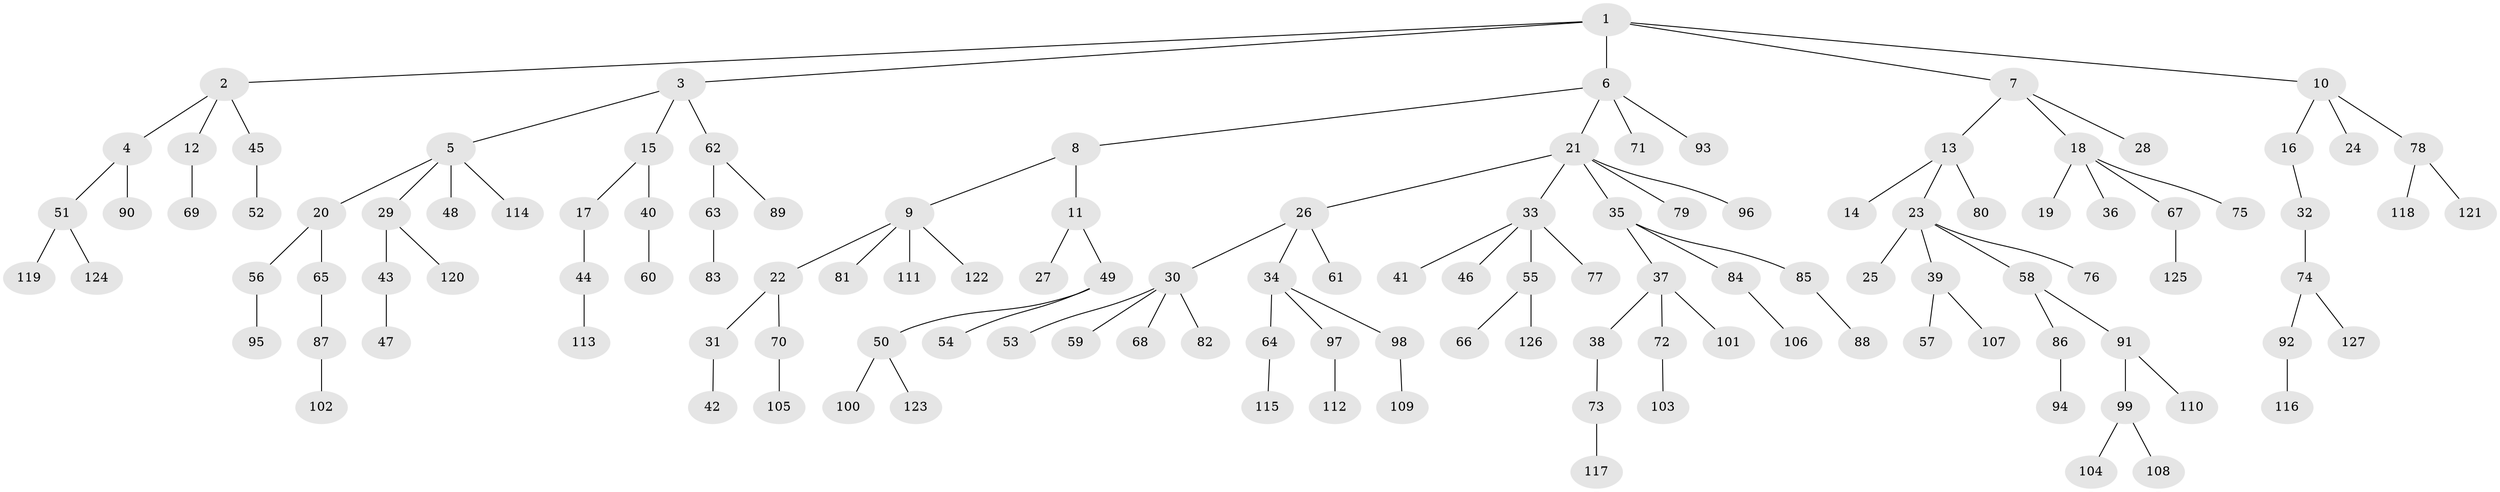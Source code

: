 // coarse degree distribution, {5: 0.07058823529411765, 6: 0.011764705882352941, 4: 0.10588235294117647, 3: 0.09411764705882353, 1: 0.5882352941176471, 2: 0.12941176470588237}
// Generated by graph-tools (version 1.1) at 2025/52/02/27/25 19:52:11]
// undirected, 127 vertices, 126 edges
graph export_dot {
graph [start="1"]
  node [color=gray90,style=filled];
  1;
  2;
  3;
  4;
  5;
  6;
  7;
  8;
  9;
  10;
  11;
  12;
  13;
  14;
  15;
  16;
  17;
  18;
  19;
  20;
  21;
  22;
  23;
  24;
  25;
  26;
  27;
  28;
  29;
  30;
  31;
  32;
  33;
  34;
  35;
  36;
  37;
  38;
  39;
  40;
  41;
  42;
  43;
  44;
  45;
  46;
  47;
  48;
  49;
  50;
  51;
  52;
  53;
  54;
  55;
  56;
  57;
  58;
  59;
  60;
  61;
  62;
  63;
  64;
  65;
  66;
  67;
  68;
  69;
  70;
  71;
  72;
  73;
  74;
  75;
  76;
  77;
  78;
  79;
  80;
  81;
  82;
  83;
  84;
  85;
  86;
  87;
  88;
  89;
  90;
  91;
  92;
  93;
  94;
  95;
  96;
  97;
  98;
  99;
  100;
  101;
  102;
  103;
  104;
  105;
  106;
  107;
  108;
  109;
  110;
  111;
  112;
  113;
  114;
  115;
  116;
  117;
  118;
  119;
  120;
  121;
  122;
  123;
  124;
  125;
  126;
  127;
  1 -- 2;
  1 -- 3;
  1 -- 6;
  1 -- 7;
  1 -- 10;
  2 -- 4;
  2 -- 12;
  2 -- 45;
  3 -- 5;
  3 -- 15;
  3 -- 62;
  4 -- 51;
  4 -- 90;
  5 -- 20;
  5 -- 29;
  5 -- 48;
  5 -- 114;
  6 -- 8;
  6 -- 21;
  6 -- 71;
  6 -- 93;
  7 -- 13;
  7 -- 18;
  7 -- 28;
  8 -- 9;
  8 -- 11;
  9 -- 22;
  9 -- 81;
  9 -- 111;
  9 -- 122;
  10 -- 16;
  10 -- 24;
  10 -- 78;
  11 -- 27;
  11 -- 49;
  12 -- 69;
  13 -- 14;
  13 -- 23;
  13 -- 80;
  15 -- 17;
  15 -- 40;
  16 -- 32;
  17 -- 44;
  18 -- 19;
  18 -- 36;
  18 -- 67;
  18 -- 75;
  20 -- 56;
  20 -- 65;
  21 -- 26;
  21 -- 33;
  21 -- 35;
  21 -- 79;
  21 -- 96;
  22 -- 31;
  22 -- 70;
  23 -- 25;
  23 -- 39;
  23 -- 58;
  23 -- 76;
  26 -- 30;
  26 -- 34;
  26 -- 61;
  29 -- 43;
  29 -- 120;
  30 -- 53;
  30 -- 59;
  30 -- 68;
  30 -- 82;
  31 -- 42;
  32 -- 74;
  33 -- 41;
  33 -- 46;
  33 -- 55;
  33 -- 77;
  34 -- 64;
  34 -- 97;
  34 -- 98;
  35 -- 37;
  35 -- 84;
  35 -- 85;
  37 -- 38;
  37 -- 72;
  37 -- 101;
  38 -- 73;
  39 -- 57;
  39 -- 107;
  40 -- 60;
  43 -- 47;
  44 -- 113;
  45 -- 52;
  49 -- 50;
  49 -- 54;
  50 -- 100;
  50 -- 123;
  51 -- 119;
  51 -- 124;
  55 -- 66;
  55 -- 126;
  56 -- 95;
  58 -- 86;
  58 -- 91;
  62 -- 63;
  62 -- 89;
  63 -- 83;
  64 -- 115;
  65 -- 87;
  67 -- 125;
  70 -- 105;
  72 -- 103;
  73 -- 117;
  74 -- 92;
  74 -- 127;
  78 -- 118;
  78 -- 121;
  84 -- 106;
  85 -- 88;
  86 -- 94;
  87 -- 102;
  91 -- 99;
  91 -- 110;
  92 -- 116;
  97 -- 112;
  98 -- 109;
  99 -- 104;
  99 -- 108;
}
